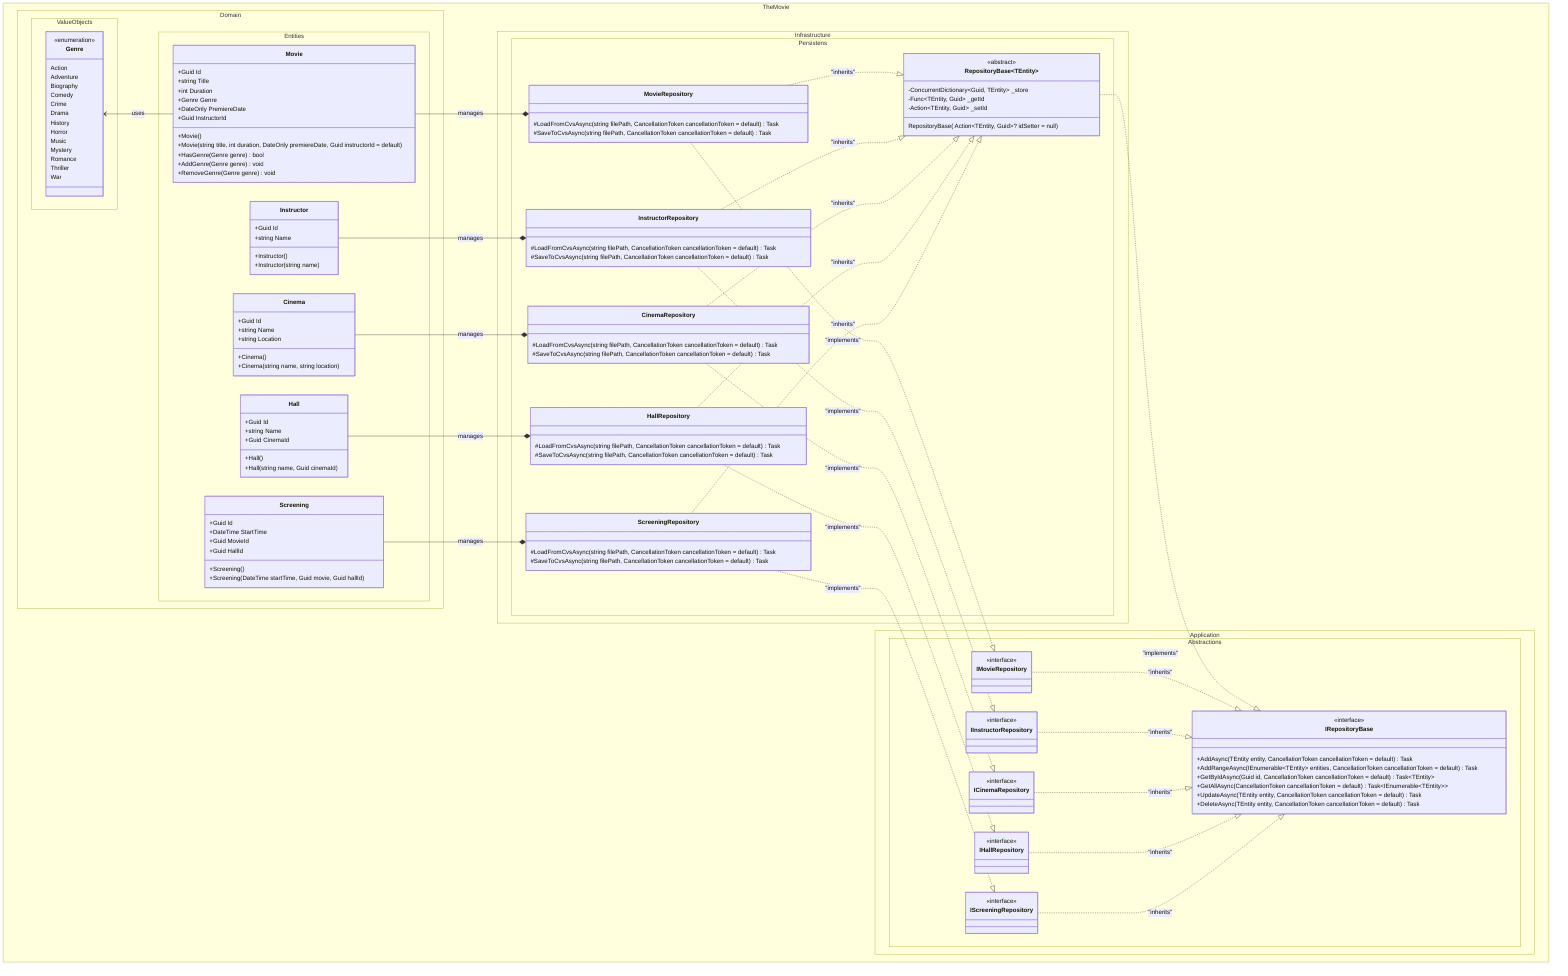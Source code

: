 ﻿classDiagram
    direction TB
    namespace TheMovie.Domain.Entities {
        class Movie {
            +Guid Id
            +string Title
            +int Duration
            +Genre Genre
            +DateOnly PremiereDate
            +Guid InstructorId
            +Movie()
            +Movie(string title, int duration, DateOnly premiereDate, Guid instructorId = default)
            +HasGenre(Genre genre) bool
            +AddGenre(Genre genre) void
            +RemoveGenre(Genre genre) void
        }

        class Instructor {
            +Guid Id
            +string Name
            +Instructor()
            +Instructor(string name)
        }

        class Cinema {
            +Guid Id
            +string Name
            +string Location
            +Cinema()
            +Cinema(string name, string location)
        }

        class Hall {
            +Guid Id
            +string Name
            +Guid CinemaId
            +Hall()
            +Hall(string name, Guid cinemaId)
        }

        class Screening {
            +Guid Id
            +DateTime StartTime
            +Guid MovieId
            +Guid HallId
            +Screening()
            +Screening(DateTime startTime, Guid movie, Guid hallId)
        }
    }

    namespace TheMovie.Domain.ValueObjects {
        class Genre {
            Action
            Adventure
            Biography
            Comedy
            Crime
            Drama
            History
            Horror
            Music
            Mystery
            Romance
            Thriller
            War
        }
    }

    namespace TheMovie.Infrastructure.Persistens {
        class MovieRepository {
            #LoadFromCvsAsync(string filePath, CancellationToken cancellationToken = default) Task
            #SaveToCvsAsync(string filePath, CancellationToken cancellationToken = default) Task
        }

        class InstructorRepository {
            #LoadFromCvsAsync(string filePath, CancellationToken cancellationToken = default) Task
            #SaveToCvsAsync(string filePath, CancellationToken cancellationToken = default) Task
        }

        class CinemaRepository {
            #LoadFromCvsAsync(string filePath, CancellationToken cancellationToken = default) Task
            #SaveToCvsAsync(string filePath, CancellationToken cancellationToken = default) Task
        }

        class HallRepository {
            #LoadFromCvsAsync(string filePath, CancellationToken cancellationToken = default) Task
            #SaveToCvsAsync(string filePath, CancellationToken cancellationToken = default) Task
        }

        class ScreeningRepository {
            #LoadFromCvsAsync(string filePath, CancellationToken cancellationToken = default) Task
            #SaveToCvsAsync(string filePath, CancellationToken cancellationToken = default) Task
        }

        class RepositoryBase~TEntity~ {
            -ConcurrentDictionary~Guid, TEntity~ _store
            -Func~TEntity, Guid~ _getId
            -Action~TEntity, Guid~ _setId
            RepositoryBase(Func~TEntity, Guid~? idSelector = null, Action~TEntity, Guid~? idSetter = null)
        }
    }

    namespace TheMovie.Application.Abstractions {
        class IRepositoryBase {
            +AddAsync(TEntity entity, CancellationToken cancellationToken = default) Task
            +AddRangeAsync(IEnumerable~TEntity~ entities, CancellationToken cancellationToken = default) Task
            +GetByIdAsync(Guid id, CancellationToken cancellationToken = default) Task~TEntity~
            +GetAllAsync(CancellationToken cancellationToken = default) Task~IEnumerable~TEntity~~
            +UpdateAsync(TEntity entity, CancellationToken cancellationToken = default) Task
            +DeleteAsync(TEntity entity, CancellationToken cancellationToken = default) Task
        }

        class IMovieRepository {
        }
        class IInstructorRepository {
        }
        class ICinemaRepository {
        }
        class IHallRepository {
        }
        class IScreeningRepository {
        }

    }

    <<interface>> IRepositoryBase
    <<interface>> IMovieRepository
    <<interface>> IInstructorRepository
    <<interface>> ICinemaRepository
    <<interface>> IHallRepository
    <<interface>> IScreeningRepository
    <<abstract>> RepositoryBase
    <<enumeration>> Genre

    %% Relationships
    Genre <-- Movie : uses
    Movie --* MovieRepository : manages
    Instructor --* InstructorRepository : manages
    Cinema --* CinemaRepository : manages
    Hall --* HallRepository : manages
    Screening --* ScreeningRepository : manages

    MovieRepository ..|> IMovieRepository : "implements"
    InstructorRepository ..|> IInstructorRepository : "implements"
    CinemaRepository ..|> ICinemaRepository : "implements"
    HallRepository ..|> IHallRepository : "implements"
    ScreeningRepository ..|> IScreeningRepository : "implements"
    RepositoryBase ..|> IRepositoryBase : "implements"

    MovieRepository ..|> RepositoryBase : "inherits"
    InstructorRepository ..|> RepositoryBase : "inherits"
    CinemaRepository ..|> RepositoryBase : "inherits"
    HallRepository ..|> RepositoryBase : "inherits"
    ScreeningRepository ..|> RepositoryBase : "inherits"

    IMovieRepository ..|> IRepositoryBase : "inherits"
    IInstructorRepository ..|> IRepositoryBase : "inherits"
    ICinemaRepository ..|> IRepositoryBase : "inherits"
    IHallRepository ..|> IRepositoryBase : "inherits"
    IScreeningRepository ..|> IRepositoryBase : "inherits"
